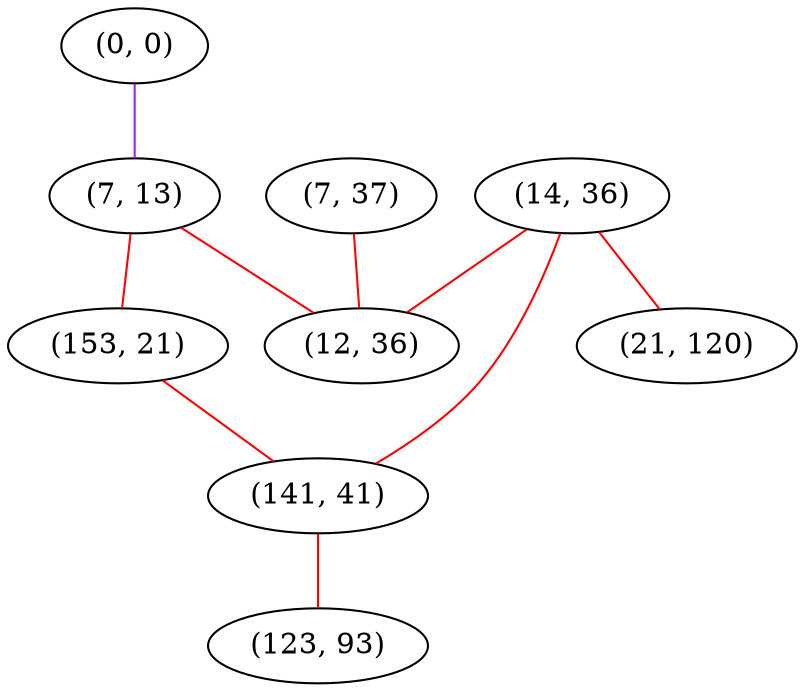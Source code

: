 graph "" {
"(0, 0)";
"(14, 36)";
"(7, 13)";
"(7, 37)";
"(12, 36)";
"(153, 21)";
"(141, 41)";
"(21, 120)";
"(123, 93)";
"(0, 0)" -- "(7, 13)"  [color=purple, key=0, weight=4];
"(14, 36)" -- "(141, 41)"  [color=red, key=0, weight=1];
"(14, 36)" -- "(12, 36)"  [color=red, key=0, weight=1];
"(14, 36)" -- "(21, 120)"  [color=red, key=0, weight=1];
"(7, 13)" -- "(153, 21)"  [color=red, key=0, weight=1];
"(7, 13)" -- "(12, 36)"  [color=red, key=0, weight=1];
"(7, 37)" -- "(12, 36)"  [color=red, key=0, weight=1];
"(153, 21)" -- "(141, 41)"  [color=red, key=0, weight=1];
"(141, 41)" -- "(123, 93)"  [color=red, key=0, weight=1];
}
